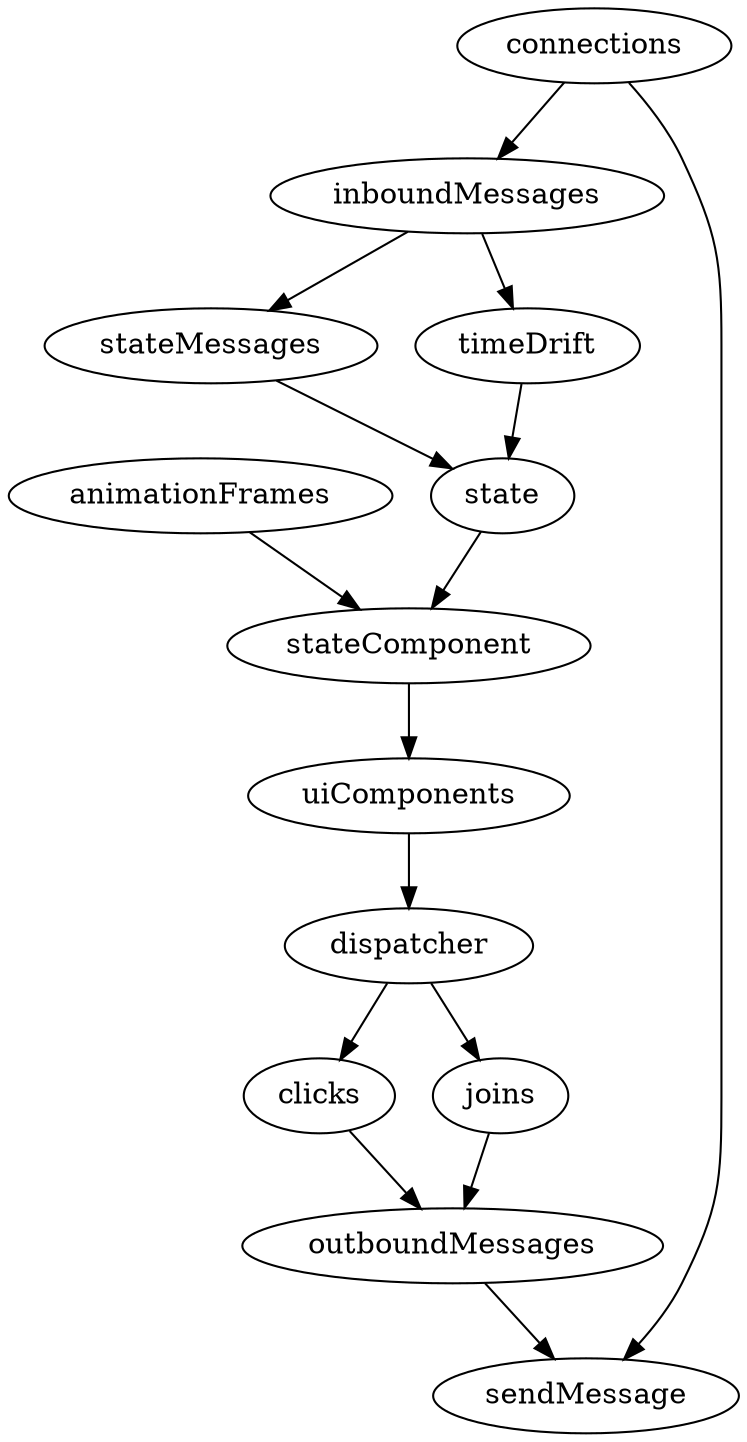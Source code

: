 digraph playerUI {
  { animationFrames, state } -> stateComponent;
  stateComponent -> uiComponents;
  uiComponents -> dispatcher;
  inboundMessages -> stateMessages;
  dispatcher -> { clicks, joins };
  { clicks, joins } -> outboundMessages;
  { stateMessages, timeDrift } -> state;
  inboundMessages -> timeDrift;
  connections -> inboundMessages;
  { outboundMessages, connections } -> sendMessage;
}
